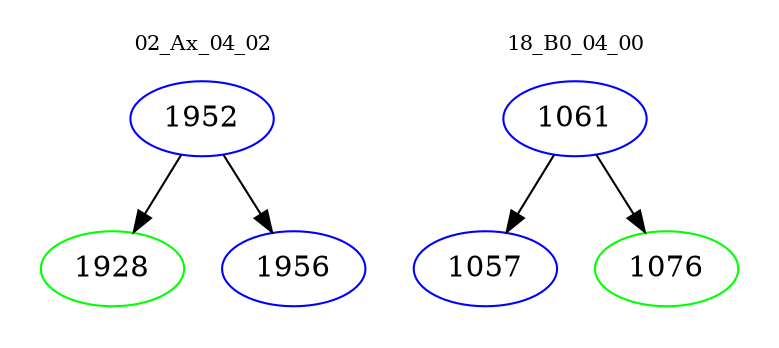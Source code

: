 digraph{
subgraph cluster_0 {
color = white
label = "02_Ax_04_02";
fontsize=10;
T0_1952 [label="1952", color="blue"]
T0_1952 -> T0_1928 [color="black"]
T0_1928 [label="1928", color="green"]
T0_1952 -> T0_1956 [color="black"]
T0_1956 [label="1956", color="blue"]
}
subgraph cluster_1 {
color = white
label = "18_B0_04_00";
fontsize=10;
T1_1061 [label="1061", color="blue"]
T1_1061 -> T1_1057 [color="black"]
T1_1057 [label="1057", color="blue"]
T1_1061 -> T1_1076 [color="black"]
T1_1076 [label="1076", color="green"]
}
}
